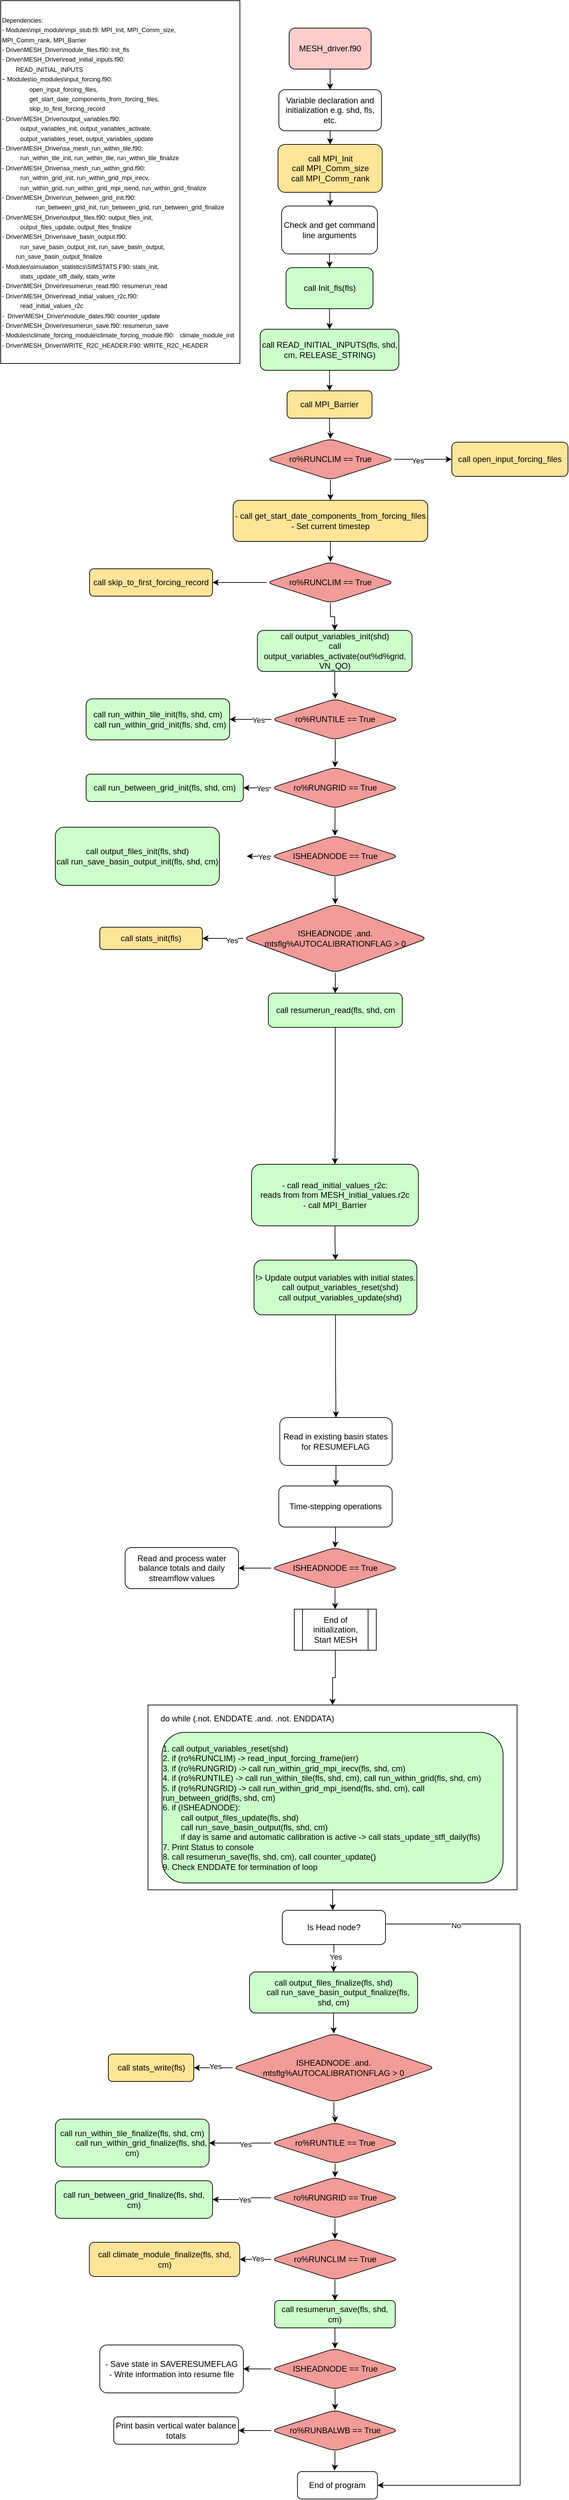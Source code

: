 <mxfile version="24.7.13">
  <diagram name="Page-1" id="9W-sOv-dYj6pa3i9w2rR">
    <mxGraphModel dx="1666" dy="749" grid="1" gridSize="10" guides="1" tooltips="1" connect="1" arrows="1" fold="1" page="1" pageScale="1" pageWidth="850" pageHeight="1100" math="0" shadow="0">
      <root>
        <mxCell id="0" />
        <mxCell id="1" parent="0" />
        <mxCell id="4iPWvm5oYyeoY1g7XsAB-6" value="&lt;div&gt;&lt;font style=&quot;font-size: 9px;&quot;&gt;Dependencies:&lt;/font&gt;&lt;/div&gt;&lt;div&gt;&lt;font style=&quot;font-size: 9px;&quot;&gt;- Modules\mpi_module\mpi_stub.f9: MPI_Init, MPI_Comm_size, MPI_Comm_rank,&amp;nbsp;MPI_Barrier&lt;/font&gt;&lt;/div&gt;&lt;div&gt;&lt;font style=&quot;font-size: 9px;&quot;&gt;-&amp;nbsp;Driver\MESH_Driver\module_files.f90:&amp;nbsp;Init_fls&lt;/font&gt;&lt;/div&gt;&lt;div&gt;&lt;font style=&quot;font-size: 9px;&quot;&gt;- Driver\MESH_Driver\read_initial_inputs.f90:&amp;nbsp;&lt;/font&gt;&lt;/div&gt;&lt;div&gt;&lt;font style=&quot;font-size: 9px;&quot;&gt;&lt;span style=&quot;white-space: pre;&quot;&gt;&#x9;&lt;/span&gt;READ_INITIAL_INPUTS&lt;/font&gt;&lt;/div&gt;&lt;div&gt;- &lt;font style=&quot;font-size: 9px;&quot;&gt;Modules\io_modules\input_forcing.f90:&amp;nbsp;&lt;/font&gt;&lt;/div&gt;&lt;blockquote style=&quot;margin: 0 0 0 40px; border: none; padding: 0px;&quot;&gt;&lt;div&gt;&lt;font style=&quot;font-size: 9px;&quot;&gt;&lt;span style=&quot;text-align: center; background-color: initial;&quot;&gt;open_input_forcing_files&lt;/span&gt;&lt;span style=&quot;background-color: initial;&quot;&gt;,&amp;nbsp;&lt;/span&gt;&lt;/font&gt;&lt;/div&gt;&lt;div&gt;&lt;span style=&quot;background-color: initial; text-align: center;&quot;&gt;&lt;font style=&quot;font-size: 9px;&quot;&gt;get_start_date_components_from_forcing_files,&lt;/font&gt;&lt;/span&gt;&lt;/div&gt;&lt;div&gt;&lt;span style=&quot;background-color: initial; text-align: center;&quot;&gt;&lt;font style=&quot;font-size: 9px;&quot;&gt;skip_to_first_forcing_record&lt;/font&gt;&lt;br&gt;&lt;/span&gt;&lt;/div&gt;&lt;/blockquote&gt;&lt;div&gt;&lt;font style=&quot;font-size: 9px;&quot;&gt;-&amp;nbsp;Driver\MESH_Driver\output_variables.f90:&lt;/font&gt;&amp;nbsp;&lt;/div&gt;&lt;div&gt;&lt;span style=&quot;white-space: pre;&quot;&gt;&#x9;&lt;/span&gt;&lt;font style=&quot;font-size: 9px;&quot;&gt;output_variables_init,&amp;nbsp;output_variables_activate,&amp;nbsp;&lt;/font&gt;&lt;/div&gt;&lt;div&gt;&lt;span style=&quot;white-space: pre;&quot;&gt;&#x9;&lt;/span&gt;&lt;font style=&quot;font-size: 9px;&quot;&gt;output_variables_reset,&amp;nbsp;output_variables_update&lt;/font&gt;&lt;/div&gt;&lt;div&gt;&lt;font style=&quot;font-size: 9px;&quot;&gt;-&amp;nbsp;Driver\MESH_Driver\sa_mesh_run_within_tile.f90:&amp;nbsp;&lt;/font&gt;&lt;/div&gt;&lt;div&gt;&lt;span style=&quot;white-space: pre;&quot;&gt;&#x9;&lt;/span&gt;&lt;font style=&quot;font-size: 9px;&quot;&gt;run_within_tile_init,&amp;nbsp;run_within_tile,&amp;nbsp;run_within_tile_finalize&lt;/font&gt;&lt;/div&gt;&lt;div&gt;&lt;font style=&quot;font-size: 9px;&quot;&gt;-&amp;nbsp;Driver\MESH_Driver\sa_mesh_run_within_grid.f90:&amp;nbsp;&lt;/font&gt;&amp;nbsp;&lt;/div&gt;&lt;div&gt;&lt;span style=&quot;white-space: pre;&quot;&gt;&#x9;&lt;/span&gt;&lt;font style=&quot;font-size: 9px;&quot;&gt;run_within_grid_init,&amp;nbsp;run_within_grid_mpi_irecv,&lt;/font&gt;&amp;nbsp;&lt;/div&gt;&lt;div&gt;&lt;span style=&quot;white-space: pre;&quot;&gt;&#x9;&lt;/span&gt;&lt;font style=&quot;font-size: 9px;&quot;&gt;run_within_grid,&amp;nbsp;run_within_grid_mpi_isend,&amp;nbsp;run_within_grid_finalize&lt;/font&gt;&lt;/div&gt;&lt;div&gt;&lt;div&gt;&lt;font style=&quot;font-size: 9px;&quot;&gt;-&amp;nbsp;Driver\MESH_Driver\&lt;span style=&quot;text-align: center;&quot;&gt;run_between_grid_init&lt;/span&gt;.f90:&amp;nbsp;&lt;/font&gt;&amp;nbsp;&lt;/div&gt;&lt;div style=&quot;text-align: center;&quot;&gt;&lt;span style=&quot;white-space: pre;&quot;&gt;&#x9;&lt;/span&gt;&lt;font style=&quot;font-size: 9px;&quot;&gt;&lt;span style=&quot;text-align: center; background-color: initial;&quot;&gt;run_between_grid_init,&amp;nbsp;&lt;/span&gt;&lt;span style=&quot;text-align: center; background-color: initial;&quot;&gt;run_between_grid,&amp;nbsp;&lt;/span&gt;&lt;/font&gt;&lt;span style=&quot;background-color: initial;&quot;&gt;&lt;font style=&quot;font-size: 9px;&quot;&gt;run_between_grid_finalize&lt;/font&gt;&lt;/span&gt;&lt;/div&gt;&lt;/div&gt;&lt;div style=&quot;text-align: left;&quot;&gt;&lt;font style=&quot;font-size: 9px;&quot;&gt;&lt;span style=&quot;text-align: center; background-color: initial;&quot;&gt;-&amp;nbsp;&lt;/span&gt;&lt;span style=&quot;background-color: initial;&quot;&gt;Driver\MESH_Driver\output_files.f90:&amp;nbsp;&lt;/span&gt;&lt;span style=&quot;background-color: initial;&quot;&gt;output_files_init,&amp;nbsp;&lt;/span&gt;&lt;/font&gt;&lt;/div&gt;&lt;div style=&quot;text-align: left;&quot;&gt;&lt;span style=&quot;background-color: initial;&quot;&gt;&lt;span style=&quot;white-space: pre;&quot;&gt;&#x9;&lt;/span&gt;&lt;font style=&quot;font-size: 9px;&quot;&gt;output_files_update,&amp;nbsp;&lt;/font&gt;&lt;/span&gt;&lt;span style=&quot;background-color: initial;&quot;&gt;&lt;font style=&quot;font-size: 9px;&quot;&gt;output_files_finalize&lt;/font&gt;&lt;/span&gt;&lt;/div&gt;&lt;div style=&quot;text-align: left;&quot;&gt;&lt;font style=&quot;font-size: 9px;&quot;&gt;&lt;span style=&quot;background-color: initial;&quot;&gt;-&amp;nbsp;&lt;/span&gt;&lt;span style=&quot;background-color: initial;&quot;&gt;Driver\MESH_Driver\save_basin_output.f90:&amp;nbsp;&lt;/span&gt;&lt;/font&gt;&lt;/div&gt;&lt;div style=&quot;text-align: left;&quot;&gt;&lt;span style=&quot;background-color: initial;&quot;&gt;&lt;span style=&quot;white-space: pre;&quot;&gt;&#x9;&lt;/span&gt;&lt;font style=&quot;font-size: 9px;&quot;&gt;run_save_basin_output_init,&amp;nbsp;&lt;/font&gt;&lt;/span&gt;&lt;span style=&quot;background-color: initial;&quot;&gt;&lt;font style=&quot;font-size: 9px;&quot;&gt;run_save_basin_output,&lt;/font&gt;&amp;nbsp;&lt;/span&gt;&lt;/div&gt;&lt;div style=&quot;text-align: left;&quot;&gt;&lt;span style=&quot;background-color: initial;&quot;&gt;&lt;font style=&quot;font-size: 9px;&quot;&gt;&lt;span style=&quot;white-space: pre;&quot;&gt;&#x9;&lt;/span&gt;run_save_basin_output_finalize&lt;/font&gt;&lt;/span&gt;&lt;/div&gt;&lt;div style=&quot;text-align: left;&quot;&gt;&lt;font style=&quot;font-size: 9px;&quot;&gt;&lt;span style=&quot;background-color: initial;&quot;&gt;-&amp;nbsp;&lt;/span&gt;&lt;span style=&quot;background-color: initial;&quot;&gt;Modules\simulation_statistics\SIMSTATS.F90:&amp;nbsp;&lt;/span&gt;&lt;span style=&quot;background-color: initial;&quot;&gt;stats_init,&amp;nbsp;&lt;/span&gt;&lt;/font&gt;&lt;/div&gt;&lt;div style=&quot;text-align: left;&quot;&gt;&lt;span style=&quot;background-color: initial;&quot;&gt;&lt;span style=&quot;white-space: pre;&quot;&gt;&#x9;&lt;/span&gt;&lt;font style=&quot;font-size: 9px;&quot;&gt;stats_update_stfl_daily,&amp;nbsp;&lt;/font&gt;&lt;/span&gt;&lt;span style=&quot;background-color: initial;&quot;&gt;&lt;font style=&quot;font-size: 9px;&quot;&gt;stats_write&lt;/font&gt;&lt;/span&gt;&lt;/div&gt;&lt;div style=&quot;text-align: left;&quot;&gt;&lt;font style=&quot;font-size: 9px;&quot;&gt;&lt;span style=&quot;background-color: initial;&quot;&gt;-&amp;nbsp;&lt;/span&gt;&lt;span style=&quot;background-color: initial;&quot;&gt;Driver\MESH_Driver\resumerun_read.f90: resumerun_read&lt;/span&gt;&lt;/font&gt;&lt;/div&gt;&lt;div style=&quot;text-align: left;&quot;&gt;&lt;span style=&quot;background-color: initial;&quot;&gt;&lt;font style=&quot;font-size: 9px;&quot;&gt;- Driver\MESH_Driver\read_initial_values_r2c.f90:&lt;/font&gt;&lt;/span&gt;&lt;/div&gt;&lt;div style=&quot;text-align: left;&quot;&gt;&lt;span style=&quot;background-color: initial;&quot;&gt;&lt;span style=&quot;white-space: pre;&quot;&gt;&#x9;&lt;/span&gt;&lt;font style=&quot;font-size: 9px;&quot;&gt;read_initial_values_r2c&lt;/font&gt;&lt;br&gt;&lt;/span&gt;&lt;/div&gt;&lt;div style=&quot;text-align: left;&quot;&gt;&lt;font style=&quot;font-size: 9px;&quot;&gt;&lt;span style=&quot;background-color: initial;&quot;&gt;&lt;font style=&quot;&quot;&gt;-&amp;nbsp;&amp;nbsp;&lt;/font&gt;&lt;/span&gt;&lt;span style=&quot;background-color: initial;&quot;&gt;Driver\MESH_Driver\module_dates.f90:&amp;nbsp;&lt;/span&gt;&lt;span style=&quot;background-color: initial;&quot;&gt;counter_update&lt;/span&gt;&lt;/font&gt;&lt;/div&gt;&lt;div style=&quot;text-align: left;&quot;&gt;&lt;font style=&quot;font-size: 9px;&quot;&gt;&lt;font style=&quot;&quot;&gt;&lt;span style=&quot;background-color: initial;&quot;&gt;-&amp;nbsp;&lt;/span&gt;&lt;/font&gt;&lt;span style=&quot;background-color: initial;&quot;&gt;Driver\MESH_Driver\resumerun_save.f90: resumerun_save&lt;/span&gt;&lt;/font&gt;&lt;/div&gt;&lt;div style=&quot;text-align: left;&quot;&gt;&lt;font style=&quot;&quot;&gt;&lt;span style=&quot;background-color: initial;&quot;&gt;&lt;font style=&quot;font-size: 9px;&quot;&gt;- Modules\climate_forcing_module\climate_forcing_module.f90: &lt;span style=&quot;white-space: pre;&quot;&gt;&#x9;&lt;/span&gt;climate_module_init&lt;/font&gt;&lt;br&gt;&lt;/span&gt;&lt;/font&gt;&lt;/div&gt;&lt;div style=&quot;text-align: left;&quot;&gt;&lt;font style=&quot;font-size: 9px;&quot;&gt;&lt;font style=&quot;&quot;&gt;&lt;span style=&quot;background-color: initial;&quot;&gt;&lt;font style=&quot;&quot;&gt;-&amp;nbsp;&lt;/font&gt;&lt;/span&gt;&lt;/font&gt;&lt;span style=&quot;background-color: initial;&quot;&gt;Driver\MESH_Driver\WRITE_R2C_HEADER.F90: WRITE_R2C_HEADER&lt;/span&gt;&lt;/font&gt;&lt;/div&gt;" style="rounded=0;whiteSpace=wrap;html=1;align=left;" parent="1" vertex="1">
          <mxGeometry width="350" height="530" as="geometry" />
        </mxCell>
        <mxCell id="3-_17xORnxv361ujbytA-109" value="" style="edgeStyle=orthogonalEdgeStyle;rounded=0;orthogonalLoop=1;jettySize=auto;html=1;" edge="1" parent="1" source="3-_17xORnxv361ujbytA-110" target="3-_17xORnxv361ujbytA-112">
          <mxGeometry relative="1" as="geometry" />
        </mxCell>
        <mxCell id="3-_17xORnxv361ujbytA-110" value="MESH_driver.f90" style="rounded=1;whiteSpace=wrap;html=1;fillColor=#FFCCCC;" vertex="1" parent="1">
          <mxGeometry x="422" y="40" width="120" height="60" as="geometry" />
        </mxCell>
        <mxCell id="3-_17xORnxv361ujbytA-111" value="" style="edgeStyle=orthogonalEdgeStyle;rounded=0;orthogonalLoop=1;jettySize=auto;html=1;" edge="1" parent="1" source="3-_17xORnxv361ujbytA-112" target="3-_17xORnxv361ujbytA-114">
          <mxGeometry relative="1" as="geometry" />
        </mxCell>
        <mxCell id="3-_17xORnxv361ujbytA-112" value="Variable declaration and initialization e.g. shd, fls, etc." style="whiteSpace=wrap;html=1;fillColor=#FFFFFF;rounded=1;" vertex="1" parent="1">
          <mxGeometry x="407" y="130" width="150" height="60" as="geometry" />
        </mxCell>
        <mxCell id="3-_17xORnxv361ujbytA-113" value="" style="edgeStyle=orthogonalEdgeStyle;rounded=0;orthogonalLoop=1;jettySize=auto;html=1;" edge="1" parent="1" source="3-_17xORnxv361ujbytA-114" target="3-_17xORnxv361ujbytA-116">
          <mxGeometry relative="1" as="geometry" />
        </mxCell>
        <mxCell id="3-_17xORnxv361ujbytA-114" value="call MPI_Init&lt;div&gt;call MPI_Comm_size&lt;br&gt;&lt;/div&gt;&lt;div&gt;call MPI_Comm_rank&lt;br&gt;&lt;/div&gt;" style="whiteSpace=wrap;html=1;fillColor=#FFE599;rounded=1;" vertex="1" parent="1">
          <mxGeometry x="405.75" y="210" width="152.5" height="70" as="geometry" />
        </mxCell>
        <mxCell id="3-_17xORnxv361ujbytA-115" value="" style="edgeStyle=orthogonalEdgeStyle;rounded=0;orthogonalLoop=1;jettySize=auto;html=1;" edge="1" parent="1" source="3-_17xORnxv361ujbytA-116" target="3-_17xORnxv361ujbytA-118">
          <mxGeometry relative="1" as="geometry" />
        </mxCell>
        <mxCell id="3-_17xORnxv361ujbytA-116" value="Check and get command line arguments" style="whiteSpace=wrap;html=1;fillColor=#FFFFFF;rounded=1;" vertex="1" parent="1">
          <mxGeometry x="411" y="300" width="140.25" height="70" as="geometry" />
        </mxCell>
        <mxCell id="3-_17xORnxv361ujbytA-117" value="" style="edgeStyle=orthogonalEdgeStyle;rounded=0;orthogonalLoop=1;jettySize=auto;html=1;" edge="1" parent="1" source="3-_17xORnxv361ujbytA-118" target="3-_17xORnxv361ujbytA-120">
          <mxGeometry relative="1" as="geometry" />
        </mxCell>
        <mxCell id="3-_17xORnxv361ujbytA-118" value="call Init_fls(fls)" style="whiteSpace=wrap;html=1;fillColor=#CCFFCC;rounded=1;" vertex="1" parent="1">
          <mxGeometry x="417.5" y="390" width="127.26" height="60" as="geometry" />
        </mxCell>
        <mxCell id="3-_17xORnxv361ujbytA-119" value="" style="edgeStyle=orthogonalEdgeStyle;rounded=0;orthogonalLoop=1;jettySize=auto;html=1;" edge="1" parent="1" source="3-_17xORnxv361ujbytA-120" target="3-_17xORnxv361ujbytA-122">
          <mxGeometry relative="1" as="geometry" />
        </mxCell>
        <mxCell id="3-_17xORnxv361ujbytA-120" value="call READ_INITIAL_INPUTS(fls, shd, cm, RELEASE_STRING)" style="whiteSpace=wrap;html=1;fillColor=#CCFFCC;rounded=1;" vertex="1" parent="1">
          <mxGeometry x="379.69" y="480" width="202.87" height="60" as="geometry" />
        </mxCell>
        <mxCell id="3-_17xORnxv361ujbytA-121" value="" style="edgeStyle=orthogonalEdgeStyle;rounded=0;orthogonalLoop=1;jettySize=auto;html=1;" edge="1" parent="1" source="3-_17xORnxv361ujbytA-122">
          <mxGeometry relative="1" as="geometry">
            <mxPoint x="482.176" y="640" as="targetPoint" />
          </mxGeometry>
        </mxCell>
        <mxCell id="3-_17xORnxv361ujbytA-122" value="call MPI_Barrier" style="whiteSpace=wrap;html=1;fillColor=#FFE599;rounded=1;" vertex="1" parent="1">
          <mxGeometry x="419.01" y="570" width="124.25" height="40" as="geometry" />
        </mxCell>
        <mxCell id="3-_17xORnxv361ujbytA-123" value="" style="edgeStyle=orthogonalEdgeStyle;rounded=0;orthogonalLoop=1;jettySize=auto;html=1;" edge="1" parent="1" source="3-_17xORnxv361ujbytA-126" target="3-_17xORnxv361ujbytA-127">
          <mxGeometry relative="1" as="geometry" />
        </mxCell>
        <mxCell id="3-_17xORnxv361ujbytA-124" value="Yes" style="edgeLabel;html=1;align=center;verticalAlign=middle;resizable=0;points=[];" vertex="1" connectable="0" parent="3-_17xORnxv361ujbytA-123">
          <mxGeometry x="-0.206" y="-2" relative="1" as="geometry">
            <mxPoint as="offset" />
          </mxGeometry>
        </mxCell>
        <mxCell id="3-_17xORnxv361ujbytA-125" style="edgeStyle=orthogonalEdgeStyle;rounded=0;orthogonalLoop=1;jettySize=auto;html=1;entryX=0.5;entryY=0;entryDx=0;entryDy=0;" edge="1" parent="1" source="3-_17xORnxv361ujbytA-126" target="3-_17xORnxv361ujbytA-199">
          <mxGeometry relative="1" as="geometry" />
        </mxCell>
        <mxCell id="3-_17xORnxv361ujbytA-126" value="&lt;div&gt;ro%RUNCLIM == True&lt;/div&gt;" style="rhombus;whiteSpace=wrap;html=1;rounded=1;fillColor=#F19C99;" vertex="1" parent="1">
          <mxGeometry x="389" y="640" width="186.89" height="60" as="geometry" />
        </mxCell>
        <mxCell id="3-_17xORnxv361ujbytA-127" value="call open_input_forcing_files" style="whiteSpace=wrap;html=1;fillColor=#FFE599;rounded=1;" vertex="1" parent="1">
          <mxGeometry x="660.01" y="645" width="169.99" height="50" as="geometry" />
        </mxCell>
        <mxCell id="3-_17xORnxv361ujbytA-128" style="edgeStyle=orthogonalEdgeStyle;rounded=0;orthogonalLoop=1;jettySize=auto;html=1;entryX=0.5;entryY=0;entryDx=0;entryDy=0;" edge="1" parent="1" source="3-_17xORnxv361ujbytA-129" target="3-_17xORnxv361ujbytA-133">
          <mxGeometry relative="1" as="geometry" />
        </mxCell>
        <mxCell id="3-_17xORnxv361ujbytA-129" value="call output_variables_init(shd)&lt;div&gt;call output_variables_activate(out%d%grid, VN_QO)&lt;br&gt;&lt;/div&gt;" style="whiteSpace=wrap;html=1;fillColor=#CCFFCC;rounded=1;" vertex="1" parent="1">
          <mxGeometry x="375.61" y="920" width="226.19" height="60" as="geometry" />
        </mxCell>
        <mxCell id="3-_17xORnxv361ujbytA-130" value="" style="edgeStyle=orthogonalEdgeStyle;rounded=0;orthogonalLoop=1;jettySize=auto;html=1;" edge="1" parent="1" source="3-_17xORnxv361ujbytA-133" target="3-_17xORnxv361ujbytA-134">
          <mxGeometry relative="1" as="geometry" />
        </mxCell>
        <mxCell id="3-_17xORnxv361ujbytA-131" value="Yes" style="edgeLabel;html=1;align=center;verticalAlign=middle;resizable=0;points=[];" vertex="1" connectable="0" parent="3-_17xORnxv361ujbytA-130">
          <mxGeometry x="-0.382" y="1" relative="1" as="geometry">
            <mxPoint as="offset" />
          </mxGeometry>
        </mxCell>
        <mxCell id="3-_17xORnxv361ujbytA-132" style="edgeStyle=orthogonalEdgeStyle;rounded=0;orthogonalLoop=1;jettySize=auto;html=1;entryX=0.5;entryY=0;entryDx=0;entryDy=0;" edge="1" parent="1" source="3-_17xORnxv361ujbytA-133" target="3-_17xORnxv361ujbytA-136">
          <mxGeometry relative="1" as="geometry" />
        </mxCell>
        <mxCell id="3-_17xORnxv361ujbytA-133" value="&lt;div&gt;ro%RUNTILE == True&lt;/div&gt;" style="rhombus;whiteSpace=wrap;html=1;rounded=1;fillColor=#F19C99;" vertex="1" parent="1">
          <mxGeometry x="396.11" y="1020" width="186.89" height="60" as="geometry" />
        </mxCell>
        <mxCell id="3-_17xORnxv361ujbytA-134" value="&lt;div&gt;call run_within_tile_init(fls, shd, cm)&lt;/div&gt;&lt;div&gt;&amp;nbsp; call run_within_grid_init(fls, shd, cm)&lt;/div&gt;" style="whiteSpace=wrap;html=1;fillColor=#CCFFCC;rounded=1;" vertex="1" parent="1">
          <mxGeometry x="125" y="1020" width="210" height="60" as="geometry" />
        </mxCell>
        <mxCell id="3-_17xORnxv361ujbytA-135" style="edgeStyle=orthogonalEdgeStyle;rounded=0;orthogonalLoop=1;jettySize=auto;html=1;entryX=0.5;entryY=0;entryDx=0;entryDy=0;" edge="1" parent="1" source="3-_17xORnxv361ujbytA-136" target="3-_17xORnxv361ujbytA-141">
          <mxGeometry relative="1" as="geometry" />
        </mxCell>
        <mxCell id="3-_17xORnxv361ujbytA-136" value="&lt;div&gt;ro%RUNGRID == True&lt;/div&gt;" style="rhombus;whiteSpace=wrap;html=1;rounded=1;fillColor=#F19C99;" vertex="1" parent="1">
          <mxGeometry x="395.65" y="1120" width="186.89" height="60" as="geometry" />
        </mxCell>
        <mxCell id="3-_17xORnxv361ujbytA-137" value="" style="edgeStyle=orthogonalEdgeStyle;rounded=0;orthogonalLoop=1;jettySize=auto;html=1;exitX=0;exitY=0.5;exitDx=0;exitDy=0;" edge="1" parent="1" source="3-_17xORnxv361ujbytA-136" target="3-_17xORnxv361ujbytA-139">
          <mxGeometry relative="1" as="geometry">
            <mxPoint x="406" y="1060" as="sourcePoint" />
            <mxPoint x="325" y="1150" as="targetPoint" />
          </mxGeometry>
        </mxCell>
        <mxCell id="3-_17xORnxv361ujbytA-138" value="Yes" style="edgeLabel;html=1;align=center;verticalAlign=middle;resizable=0;points=[];" vertex="1" connectable="0" parent="3-_17xORnxv361ujbytA-137">
          <mxGeometry x="-0.382" y="1" relative="1" as="geometry">
            <mxPoint as="offset" />
          </mxGeometry>
        </mxCell>
        <mxCell id="3-_17xORnxv361ujbytA-139" value="call run_between_grid_init(fls, shd, cm)" style="whiteSpace=wrap;html=1;fillColor=#CCFFCC;rounded=1;" vertex="1" parent="1">
          <mxGeometry x="125" y="1130" width="230" height="40" as="geometry" />
        </mxCell>
        <mxCell id="3-_17xORnxv361ujbytA-140" style="edgeStyle=orthogonalEdgeStyle;rounded=0;orthogonalLoop=1;jettySize=auto;html=1;entryX=0.5;entryY=0;entryDx=0;entryDy=0;" edge="1" parent="1" source="3-_17xORnxv361ujbytA-141" target="3-_17xORnxv361ujbytA-148">
          <mxGeometry relative="1" as="geometry" />
        </mxCell>
        <mxCell id="3-_17xORnxv361ujbytA-141" value="&lt;div&gt;ISHEADNODE == True&lt;/div&gt;" style="rhombus;whiteSpace=wrap;html=1;rounded=1;fillColor=#F19C99;" vertex="1" parent="1">
          <mxGeometry x="395.65" y="1220" width="186.89" height="60" as="geometry" />
        </mxCell>
        <mxCell id="3-_17xORnxv361ujbytA-142" value="&lt;div&gt;&lt;span style=&quot;background-color: initial;&quot;&gt;call output_files_init(fls, shd)&lt;/span&gt;&lt;br&gt;&lt;/div&gt;&lt;div&gt;&lt;div&gt;&lt;span style=&quot;background-color: initial;&quot;&gt;call run_save_basin_output_init(fls, shd, cm)&lt;/span&gt;&lt;/div&gt;&lt;/div&gt;" style="whiteSpace=wrap;html=1;fillColor=#CCFFCC;rounded=1;" vertex="1" parent="1">
          <mxGeometry x="80" y="1207.5" width="240" height="85" as="geometry" />
        </mxCell>
        <mxCell id="3-_17xORnxv361ujbytA-143" value="" style="edgeStyle=orthogonalEdgeStyle;rounded=0;orthogonalLoop=1;jettySize=auto;html=1;exitX=0;exitY=0.5;exitDx=0;exitDy=0;entryX=1;entryY=0.5;entryDx=0;entryDy=0;" edge="1" parent="1" source="3-_17xORnxv361ujbytA-141">
          <mxGeometry relative="1" as="geometry">
            <mxPoint x="406" y="1160" as="sourcePoint" />
            <mxPoint x="360" y="1250" as="targetPoint" />
          </mxGeometry>
        </mxCell>
        <mxCell id="3-_17xORnxv361ujbytA-144" value="Yes" style="edgeLabel;html=1;align=center;verticalAlign=middle;resizable=0;points=[];" vertex="1" connectable="0" parent="3-_17xORnxv361ujbytA-143">
          <mxGeometry x="-0.382" y="1" relative="1" as="geometry">
            <mxPoint as="offset" />
          </mxGeometry>
        </mxCell>
        <mxCell id="3-_17xORnxv361ujbytA-145" style="edgeStyle=orthogonalEdgeStyle;rounded=0;orthogonalLoop=1;jettySize=auto;html=1;entryX=1;entryY=0.5;entryDx=0;entryDy=0;" edge="1" parent="1" source="3-_17xORnxv361ujbytA-148" target="3-_17xORnxv361ujbytA-149">
          <mxGeometry relative="1" as="geometry" />
        </mxCell>
        <mxCell id="3-_17xORnxv361ujbytA-146" value="Yes" style="edgeLabel;html=1;align=center;verticalAlign=middle;resizable=0;points=[];" vertex="1" connectable="0" parent="3-_17xORnxv361ujbytA-145">
          <mxGeometry x="-0.436" y="3" relative="1" as="geometry">
            <mxPoint as="offset" />
          </mxGeometry>
        </mxCell>
        <mxCell id="3-_17xORnxv361ujbytA-147" value="" style="edgeStyle=orthogonalEdgeStyle;rounded=0;orthogonalLoop=1;jettySize=auto;html=1;" edge="1" parent="1" source="3-_17xORnxv361ujbytA-148" target="3-_17xORnxv361ujbytA-151">
          <mxGeometry relative="1" as="geometry">
            <mxPoint x="501.837" y="1449.996" as="sourcePoint" />
          </mxGeometry>
        </mxCell>
        <mxCell id="3-_17xORnxv361ujbytA-148" value="&lt;div&gt;ISHEADNODE .and. mtsflg%AUTOCALIBRATIONFLAG &amp;gt; 0&lt;/div&gt;" style="rhombus;whiteSpace=wrap;html=1;rounded=1;fillColor=#F19C99;" vertex="1" parent="1">
          <mxGeometry x="354.88" y="1320" width="269.35" height="100" as="geometry" />
        </mxCell>
        <mxCell id="3-_17xORnxv361ujbytA-149" value="call stats_init(fls)" style="whiteSpace=wrap;html=1;fillColor=#FFE599;rounded=1;" vertex="1" parent="1">
          <mxGeometry x="145" y="1353.75" width="150" height="32.5" as="geometry" />
        </mxCell>
        <mxCell id="3-_17xORnxv361ujbytA-150" style="edgeStyle=orthogonalEdgeStyle;rounded=0;orthogonalLoop=1;jettySize=auto;html=1;entryX=0.5;entryY=0;entryDx=0;entryDy=0;" edge="1" parent="1" source="3-_17xORnxv361ujbytA-151" target="3-_17xORnxv361ujbytA-210">
          <mxGeometry relative="1" as="geometry">
            <mxPoint x="488.705" y="1730" as="targetPoint" />
          </mxGeometry>
        </mxCell>
        <mxCell id="3-_17xORnxv361ujbytA-151" value="call resumerun_read(fls, shd, cm" style="whiteSpace=wrap;html=1;fillColor=#CCFFCC;rounded=1;" vertex="1" parent="1">
          <mxGeometry x="391.6" y="1450" width="195.91" height="50" as="geometry" />
        </mxCell>
        <mxCell id="3-_17xORnxv361ujbytA-152" value="" style="edgeStyle=orthogonalEdgeStyle;rounded=0;orthogonalLoop=1;jettySize=auto;html=1;exitX=0.5;exitY=1;exitDx=0;exitDy=0;" edge="1" parent="1" source="3-_17xORnxv361ujbytA-210" target="3-_17xORnxv361ujbytA-155">
          <mxGeometry relative="1" as="geometry">
            <mxPoint x="488.8" y="1810" as="sourcePoint" />
          </mxGeometry>
        </mxCell>
        <mxCell id="3-_17xORnxv361ujbytA-154" style="edgeStyle=orthogonalEdgeStyle;rounded=0;orthogonalLoop=1;jettySize=auto;html=1;entryX=0.5;entryY=0;entryDx=0;entryDy=0;" edge="1" parent="1" source="3-_17xORnxv361ujbytA-155" target="3-_17xORnxv361ujbytA-157">
          <mxGeometry relative="1" as="geometry">
            <mxPoint x="490.555" y="1950" as="targetPoint" />
          </mxGeometry>
        </mxCell>
        <mxCell id="3-_17xORnxv361ujbytA-155" value="&lt;div&gt;!&amp;gt; Update output variables with initial states.&lt;/div&gt;&lt;div&gt;&amp;nbsp; &amp;nbsp; call output_variables_reset(shd)&lt;/div&gt;&lt;div&gt;&amp;nbsp; &amp;nbsp; call output_variables_update(shd)&lt;/div&gt;" style="whiteSpace=wrap;html=1;fillColor=#CCFFCC;rounded=1;" vertex="1" parent="1">
          <mxGeometry x="370.67" y="1840" width="238.3" height="80" as="geometry" />
        </mxCell>
        <mxCell id="3-_17xORnxv361ujbytA-156" value="" style="edgeStyle=orthogonalEdgeStyle;rounded=0;orthogonalLoop=1;jettySize=auto;html=1;" edge="1" parent="1" source="3-_17xORnxv361ujbytA-157" target="3-_17xORnxv361ujbytA-159">
          <mxGeometry relative="1" as="geometry" />
        </mxCell>
        <mxCell id="3-_17xORnxv361ujbytA-157" value="Read in existing basin states for RESUMEFLAG" style="whiteSpace=wrap;html=1;fillColor=#FFFFFF;rounded=1;" vertex="1" parent="1">
          <mxGeometry x="408.33" y="2070" width="164.45" height="70" as="geometry" />
        </mxCell>
        <mxCell id="3-_17xORnxv361ujbytA-158" style="edgeStyle=orthogonalEdgeStyle;rounded=0;orthogonalLoop=1;jettySize=auto;html=1;" edge="1" parent="1" source="3-_17xORnxv361ujbytA-159" target="3-_17xORnxv361ujbytA-207">
          <mxGeometry relative="1" as="geometry" />
        </mxCell>
        <mxCell id="3-_17xORnxv361ujbytA-159" value="Time-stepping operations" style="rounded=1;whiteSpace=wrap;html=1;fillColor=#FFFFFF;" vertex="1" parent="1">
          <mxGeometry x="406.87" y="2170" width="165.91" height="60" as="geometry" />
        </mxCell>
        <mxCell id="3-_17xORnxv361ujbytA-160" style="edgeStyle=orthogonalEdgeStyle;rounded=0;orthogonalLoop=1;jettySize=auto;html=1;entryX=0.5;entryY=0;entryDx=0;entryDy=0;" edge="1" parent="1" source="3-_17xORnxv361ujbytA-161" target="3-_17xORnxv361ujbytA-163">
          <mxGeometry relative="1" as="geometry" />
        </mxCell>
        <mxCell id="3-_17xORnxv361ujbytA-161" value="End of initialization,&lt;div&gt;Start MESH&lt;/div&gt;" style="shape=process;whiteSpace=wrap;html=1;backgroundOutline=1;" vertex="1" parent="1">
          <mxGeometry x="429.56" y="2350" width="120" height="60" as="geometry" />
        </mxCell>
        <mxCell id="3-_17xORnxv361ujbytA-162" value="" style="group" vertex="1" connectable="0" parent="1">
          <mxGeometry x="215.56" y="2490" width="540" height="270" as="geometry" />
        </mxCell>
        <mxCell id="3-_17xORnxv361ujbytA-163" value="" style="rounded=0;whiteSpace=wrap;html=1;align=left;" vertex="1" parent="3-_17xORnxv361ujbytA-162">
          <mxGeometry width="540" height="270" as="geometry" />
        </mxCell>
        <mxCell id="3-_17xORnxv361ujbytA-164" value="do while (.not. ENDDATE .and. .not. ENDDATA)" style="text;html=1;align=center;verticalAlign=middle;whiteSpace=wrap;rounded=0;" vertex="1" parent="3-_17xORnxv361ujbytA-162">
          <mxGeometry y="10" width="290" height="20" as="geometry" />
        </mxCell>
        <mxCell id="3-_17xORnxv361ujbytA-165" value="&lt;div style=&quot;text-align: left;&quot;&gt;&lt;span style=&quot;background-color: initial;&quot;&gt;1.&amp;nbsp;call output_variables_reset(shd)&lt;/span&gt;&lt;/div&gt;&lt;div style=&quot;text-align: left;&quot;&gt;2.&amp;nbsp;if (ro%RUNCLIM) -&amp;gt; read_input_forcing_frame(ierr)&lt;/div&gt;&lt;div style=&quot;text-align: left;&quot;&gt;3.&amp;nbsp;if (ro%RUNGRID) -&amp;gt; call run_within_grid_mpi_irecv(fls, shd, cm)&lt;/div&gt;&lt;div style=&quot;text-align: left;&quot;&gt;4.&amp;nbsp;if (ro%RUNTILE) -&amp;gt;&amp;nbsp;&lt;span style=&quot;background-color: initial;&quot;&gt;call run_within_tile(fls, shd, cm),&lt;/span&gt;&lt;span style=&quot;background-color: initial;&quot;&gt;&amp;nbsp;call run_within_grid(fls, shd, cm)&lt;/span&gt;&lt;/div&gt;&lt;div style=&quot;text-align: left;&quot;&gt;&lt;span style=&quot;background-color: initial;&quot;&gt;5.&amp;nbsp;&lt;/span&gt;&lt;span style=&quot;background-color: initial;&quot;&gt;if (ro%RUNGRID) -&amp;gt;&amp;nbsp;&lt;/span&gt;&lt;span style=&quot;background-color: initial;&quot;&gt;call run_within_grid_mpi_isend(fls, shd, cm),&amp;nbsp;&lt;/span&gt;&lt;span style=&quot;background-color: initial;&quot;&gt;call run_between_grid(fls, shd, cm)&lt;/span&gt;&lt;/div&gt;&lt;div style=&quot;text-align: left;&quot;&gt;&lt;span style=&quot;background-color: initial;&quot;&gt;6.&amp;nbsp;&lt;/span&gt;&lt;span style=&quot;background-color: initial;&quot;&gt;if (ISHEADNODE):&lt;/span&gt;&lt;/div&gt;&lt;div style=&quot;text-align: left;&quot;&gt;&lt;span style=&quot;background-color: initial;&quot;&gt;&lt;div&gt;&lt;span style=&quot;white-space: pre;&quot;&gt;&#x9;&lt;/span&gt;call output_files_update(fls, shd)&lt;/div&gt;&lt;div&gt;&amp;nbsp;&lt;span style=&quot;white-space: pre;&quot;&gt;&#x9;&lt;/span&gt;call run_save_basin_output(fls, shd, cm)&lt;/div&gt;&lt;div&gt;&lt;span style=&quot;white-space: pre;&quot;&gt;&#x9;&lt;/span&gt;if day is same and&amp;nbsp;automatic calibration is active -&amp;gt; call stats_update_stfl_daily(fls)&lt;br&gt;&lt;/div&gt;&lt;div&gt;7. Print Status to console&lt;/div&gt;&lt;div&gt;8.&amp;nbsp;call resumerun_save(fls, shd, cm),&amp;nbsp;&lt;span style=&quot;background-color: initial;&quot;&gt;call counter_update()&lt;/span&gt;&lt;/div&gt;&lt;div&gt;&lt;span style=&quot;background-color: initial;&quot;&gt;9. Check&amp;nbsp;&lt;/span&gt;&lt;span style=&quot;background-color: initial;&quot;&gt;ENDDATE for termination of loop&lt;/span&gt;&lt;/div&gt;&lt;/span&gt;&lt;/div&gt;" style="rounded=1;whiteSpace=wrap;html=1;fillColor=#CCFFCC;" vertex="1" parent="3-_17xORnxv361ujbytA-162">
          <mxGeometry x="20.5" y="40" width="498.99" height="220" as="geometry" />
        </mxCell>
        <mxCell id="3-_17xORnxv361ujbytA-166" value="" style="edgeStyle=orthogonalEdgeStyle;rounded=0;orthogonalLoop=1;jettySize=auto;html=1;" edge="1" parent="1" source="3-_17xORnxv361ujbytA-163">
          <mxGeometry relative="1" as="geometry">
            <mxPoint x="486" y="2790" as="targetPoint" />
          </mxGeometry>
        </mxCell>
        <mxCell id="3-_17xORnxv361ujbytA-167" value="" style="edgeStyle=orthogonalEdgeStyle;rounded=0;orthogonalLoop=1;jettySize=auto;html=1;" edge="1" parent="1" source="3-_17xORnxv361ujbytA-171" target="3-_17xORnxv361ujbytA-172">
          <mxGeometry relative="1" as="geometry" />
        </mxCell>
        <mxCell id="3-_17xORnxv361ujbytA-168" value="Yes" style="edgeLabel;html=1;align=center;verticalAlign=middle;resizable=0;points=[];" vertex="1" connectable="0" parent="3-_17xORnxv361ujbytA-167">
          <mxGeometry x="-0.099" y="2" relative="1" as="geometry">
            <mxPoint as="offset" />
          </mxGeometry>
        </mxCell>
        <mxCell id="3-_17xORnxv361ujbytA-169" style="edgeStyle=orthogonalEdgeStyle;rounded=0;orthogonalLoop=1;jettySize=auto;html=1;entryX=1;entryY=0.5;entryDx=0;entryDy=0;" edge="1" parent="1" source="3-_17xORnxv361ujbytA-171" target="3-_17xORnxv361ujbytA-197">
          <mxGeometry relative="1" as="geometry">
            <Array as="points">
              <mxPoint x="760" y="2810" />
              <mxPoint x="760" y="3630" />
            </Array>
          </mxGeometry>
        </mxCell>
        <mxCell id="3-_17xORnxv361ujbytA-170" value="No" style="edgeLabel;html=1;align=center;verticalAlign=middle;resizable=0;points=[];" vertex="1" connectable="0" parent="3-_17xORnxv361ujbytA-169">
          <mxGeometry x="-0.833" y="-2" relative="1" as="geometry">
            <mxPoint as="offset" />
          </mxGeometry>
        </mxCell>
        <mxCell id="3-_17xORnxv361ujbytA-171" value="Is Head node?" style="whiteSpace=wrap;html=1;fillColor=#FFFFFF;rounded=1;" vertex="1" parent="1">
          <mxGeometry x="412" y="2790" width="151" height="50" as="geometry" />
        </mxCell>
        <mxCell id="3-_17xORnxv361ujbytA-172" value="&lt;div&gt;call output_files_finalize(fls, shd)&lt;/div&gt;&lt;div&gt;&amp;nbsp; &amp;nbsp; call run_save_basin_output_finalize(fls, shd, cm)&lt;/div&gt;" style="whiteSpace=wrap;html=1;fillColor=#CCFFCC;rounded=1;" vertex="1" parent="1">
          <mxGeometry x="364" y="2880" width="246" height="60" as="geometry" />
        </mxCell>
        <mxCell id="3-_17xORnxv361ujbytA-173" value="" style="edgeStyle=orthogonalEdgeStyle;rounded=0;orthogonalLoop=1;jettySize=auto;html=1;" edge="1" parent="1" source="3-_17xORnxv361ujbytA-176" target="3-_17xORnxv361ujbytA-178">
          <mxGeometry relative="1" as="geometry" />
        </mxCell>
        <mxCell id="3-_17xORnxv361ujbytA-174" value="Yes" style="edgeLabel;html=1;align=center;verticalAlign=middle;resizable=0;points=[];" vertex="1" connectable="0" parent="3-_17xORnxv361ujbytA-173">
          <mxGeometry x="-0.096" y="-2" relative="1" as="geometry">
            <mxPoint as="offset" />
          </mxGeometry>
        </mxCell>
        <mxCell id="3-_17xORnxv361ujbytA-175" style="edgeStyle=orthogonalEdgeStyle;rounded=0;orthogonalLoop=1;jettySize=auto;html=1;entryX=0.5;entryY=0;entryDx=0;entryDy=0;" edge="1" parent="1" source="3-_17xORnxv361ujbytA-176" target="3-_17xORnxv361ujbytA-182">
          <mxGeometry relative="1" as="geometry" />
        </mxCell>
        <mxCell id="3-_17xORnxv361ujbytA-176" value="&lt;div&gt;ISHEADNODE .and. mtsflg%AUTOCALIBRATIONFLAG &amp;gt; 0&lt;/div&gt;" style="rhombus;whiteSpace=wrap;html=1;rounded=1;fillColor=#F19C99;" vertex="1" parent="1">
          <mxGeometry x="339.39" y="2970" width="296.23" height="100" as="geometry" />
        </mxCell>
        <mxCell id="3-_17xORnxv361ujbytA-177" style="edgeStyle=orthogonalEdgeStyle;rounded=0;orthogonalLoop=1;jettySize=auto;html=1;entryX=0.5;entryY=0;entryDx=0;entryDy=0;" edge="1" parent="1" source="3-_17xORnxv361ujbytA-172" target="3-_17xORnxv361ujbytA-176">
          <mxGeometry relative="1" as="geometry" />
        </mxCell>
        <mxCell id="3-_17xORnxv361ujbytA-178" value="call stats_write(fls)" style="whiteSpace=wrap;html=1;fillColor=#FFE599;rounded=1;" vertex="1" parent="1">
          <mxGeometry x="157.5" y="3000" width="125" height="40" as="geometry" />
        </mxCell>
        <mxCell id="3-_17xORnxv361ujbytA-179" style="edgeStyle=orthogonalEdgeStyle;rounded=0;orthogonalLoop=1;jettySize=auto;html=1;entryX=1;entryY=0.5;entryDx=0;entryDy=0;" edge="1" parent="1" source="3-_17xORnxv361ujbytA-182" target="3-_17xORnxv361ujbytA-183">
          <mxGeometry relative="1" as="geometry">
            <mxPoint x="345" y="3130" as="targetPoint" />
          </mxGeometry>
        </mxCell>
        <mxCell id="3-_17xORnxv361ujbytA-180" value="Yes" style="edgeLabel;html=1;align=center;verticalAlign=middle;resizable=0;points=[];" vertex="1" connectable="0" parent="3-_17xORnxv361ujbytA-179">
          <mxGeometry x="-0.166" y="2" relative="1" as="geometry">
            <mxPoint as="offset" />
          </mxGeometry>
        </mxCell>
        <mxCell id="3-_17xORnxv361ujbytA-181" style="edgeStyle=orthogonalEdgeStyle;rounded=0;orthogonalLoop=1;jettySize=auto;html=1;entryX=0.5;entryY=0;entryDx=0;entryDy=0;" edge="1" parent="1" source="3-_17xORnxv361ujbytA-182" target="3-_17xORnxv361ujbytA-187">
          <mxGeometry relative="1" as="geometry" />
        </mxCell>
        <mxCell id="3-_17xORnxv361ujbytA-182" value="&lt;div&gt;ro%RUNTILE == True&lt;/div&gt;" style="rhombus;whiteSpace=wrap;html=1;rounded=1;fillColor=#F19C99;" vertex="1" parent="1">
          <mxGeometry x="395.75" y="3100" width="186.89" height="60" as="geometry" />
        </mxCell>
        <mxCell id="3-_17xORnxv361ujbytA-183" value="&lt;div&gt;call run_within_tile_finalize(fls, shd, cm)&lt;/div&gt;&lt;div&gt;&amp;nbsp; &amp;nbsp; &amp;nbsp; &amp;nbsp; call run_within_grid_finalize(fls, shd, cm)&lt;/div&gt;" style="whiteSpace=wrap;html=1;fillColor=#CCFFCC;rounded=1;" vertex="1" parent="1">
          <mxGeometry x="80" y="3095" width="225" height="70" as="geometry" />
        </mxCell>
        <mxCell id="3-_17xORnxv361ujbytA-184" style="edgeStyle=orthogonalEdgeStyle;rounded=0;orthogonalLoop=1;jettySize=auto;html=1;entryX=1;entryY=0.5;entryDx=0;entryDy=0;" edge="1" parent="1" source="3-_17xORnxv361ujbytA-187" target="3-_17xORnxv361ujbytA-188">
          <mxGeometry relative="1" as="geometry">
            <mxPoint x="350" y="3212.5" as="targetPoint" />
          </mxGeometry>
        </mxCell>
        <mxCell id="3-_17xORnxv361ujbytA-185" value="Yes" style="edgeLabel;html=1;align=center;verticalAlign=middle;resizable=0;points=[];" vertex="1" connectable="0" parent="3-_17xORnxv361ujbytA-184">
          <mxGeometry x="-0.117" y="3" relative="1" as="geometry">
            <mxPoint as="offset" />
          </mxGeometry>
        </mxCell>
        <mxCell id="3-_17xORnxv361ujbytA-186" style="edgeStyle=orthogonalEdgeStyle;rounded=0;orthogonalLoop=1;jettySize=auto;html=1;entryX=0.5;entryY=0;entryDx=0;entryDy=0;" edge="1" parent="1" source="3-_17xORnxv361ujbytA-187" target="3-_17xORnxv361ujbytA-215">
          <mxGeometry relative="1" as="geometry">
            <mxPoint x="489.195" y="3270" as="targetPoint" />
          </mxGeometry>
        </mxCell>
        <mxCell id="3-_17xORnxv361ujbytA-187" value="&lt;div&gt;ro%RUNGRID == True&lt;/div&gt;" style="rhombus;whiteSpace=wrap;html=1;rounded=1;fillColor=#F19C99;" vertex="1" parent="1">
          <mxGeometry x="395.62" y="3180" width="186.89" height="60" as="geometry" />
        </mxCell>
        <mxCell id="3-_17xORnxv361ujbytA-188" value="call run_between_grid_finalize(fls, shd, cm)" style="whiteSpace=wrap;html=1;fillColor=#CCFFCC;rounded=1;" vertex="1" parent="1">
          <mxGeometry x="80" y="3185" width="230" height="55" as="geometry" />
        </mxCell>
        <mxCell id="3-_17xORnxv361ujbytA-189" style="edgeStyle=orthogonalEdgeStyle;rounded=0;orthogonalLoop=1;jettySize=auto;html=1;" edge="1" parent="1" source="3-_17xORnxv361ujbytA-190" target="3-_17xORnxv361ujbytA-193">
          <mxGeometry relative="1" as="geometry" />
        </mxCell>
        <mxCell id="3-_17xORnxv361ujbytA-190" value="call resumerun_save(fls, shd, cm)" style="whiteSpace=wrap;html=1;fillColor=#CCFFCC;rounded=1;" vertex="1" parent="1">
          <mxGeometry x="400.89" y="3360" width="176.34" height="40" as="geometry" />
        </mxCell>
        <mxCell id="3-_17xORnxv361ujbytA-191" style="edgeStyle=orthogonalEdgeStyle;rounded=0;orthogonalLoop=1;jettySize=auto;html=1;entryX=1;entryY=0.5;entryDx=0;entryDy=0;" edge="1" parent="1" source="3-_17xORnxv361ujbytA-193" target="3-_17xORnxv361ujbytA-194">
          <mxGeometry relative="1" as="geometry">
            <mxPoint x="350" y="3460" as="targetPoint" />
          </mxGeometry>
        </mxCell>
        <mxCell id="3-_17xORnxv361ujbytA-192" style="edgeStyle=orthogonalEdgeStyle;rounded=0;orthogonalLoop=1;jettySize=auto;html=1;entryX=0.5;entryY=0;entryDx=0;entryDy=0;" edge="1" parent="1" source="3-_17xORnxv361ujbytA-193" target="3-_17xORnxv361ujbytA-208">
          <mxGeometry relative="1" as="geometry" />
        </mxCell>
        <mxCell id="3-_17xORnxv361ujbytA-193" value="&lt;div&gt;ISHEADNODE == True&lt;/div&gt;" style="rhombus;whiteSpace=wrap;html=1;rounded=1;fillColor=#F19C99;" vertex="1" parent="1">
          <mxGeometry x="395.75" y="3430" width="186.89" height="60" as="geometry" />
        </mxCell>
        <mxCell id="3-_17xORnxv361ujbytA-194" value="&lt;div&gt;- Save state in&amp;nbsp;SAVERESUMEFLAG&lt;/div&gt;&lt;div&gt;- Write information into resume file&lt;/div&gt;" style="whiteSpace=wrap;html=1;fillColor=#FFFFFF;rounded=1;" vertex="1" parent="1">
          <mxGeometry x="145" y="3425" width="210" height="70" as="geometry" />
        </mxCell>
        <mxCell id="3-_17xORnxv361ujbytA-195" value="" style="edgeStyle=orthogonalEdgeStyle;rounded=0;orthogonalLoop=1;jettySize=auto;html=1;exitX=0;exitY=0.5;exitDx=0;exitDy=0;" edge="1" parent="1" source="3-_17xORnxv361ujbytA-208" target="3-_17xORnxv361ujbytA-196">
          <mxGeometry relative="1" as="geometry" />
        </mxCell>
        <mxCell id="3-_17xORnxv361ujbytA-196" value="Print basin vertical water balance totals" style="whiteSpace=wrap;html=1;fillColor=#FFFFFF;rounded=1;" vertex="1" parent="1">
          <mxGeometry x="165.46" y="3530" width="182.5" height="40" as="geometry" />
        </mxCell>
        <mxCell id="3-_17xORnxv361ujbytA-197" value="End of program" style="whiteSpace=wrap;html=1;fillColor=#FFFFFF;rounded=1;" vertex="1" parent="1">
          <mxGeometry x="434.25" y="3610" width="117" height="40" as="geometry" />
        </mxCell>
        <mxCell id="3-_17xORnxv361ujbytA-198" style="edgeStyle=orthogonalEdgeStyle;rounded=0;orthogonalLoop=1;jettySize=auto;html=1;" edge="1" parent="1" source="3-_17xORnxv361ujbytA-199" target="3-_17xORnxv361ujbytA-202">
          <mxGeometry relative="1" as="geometry" />
        </mxCell>
        <mxCell id="3-_17xORnxv361ujbytA-199" value="- call get_start_date_components_from_forcing_files&lt;div&gt;- Set current timestep&lt;/div&gt;" style="whiteSpace=wrap;html=1;fillColor=#FFE599;rounded=1;" vertex="1" parent="1">
          <mxGeometry x="340.09" y="730" width="284.71" height="60" as="geometry" />
        </mxCell>
        <mxCell id="3-_17xORnxv361ujbytA-200" value="" style="edgeStyle=orthogonalEdgeStyle;rounded=0;orthogonalLoop=1;jettySize=auto;html=1;" edge="1" parent="1" source="3-_17xORnxv361ujbytA-202" target="3-_17xORnxv361ujbytA-203">
          <mxGeometry relative="1" as="geometry" />
        </mxCell>
        <mxCell id="3-_17xORnxv361ujbytA-201" style="edgeStyle=orthogonalEdgeStyle;rounded=0;orthogonalLoop=1;jettySize=auto;html=1;entryX=0.5;entryY=0;entryDx=0;entryDy=0;" edge="1" parent="1" source="3-_17xORnxv361ujbytA-202" target="3-_17xORnxv361ujbytA-129">
          <mxGeometry relative="1" as="geometry" />
        </mxCell>
        <mxCell id="3-_17xORnxv361ujbytA-202" value="&lt;div&gt;ro%RUNCLIM == True&lt;/div&gt;" style="rhombus;whiteSpace=wrap;html=1;rounded=1;fillColor=#F19C99;" vertex="1" parent="1">
          <mxGeometry x="389" y="820" width="186.89" height="60" as="geometry" />
        </mxCell>
        <mxCell id="3-_17xORnxv361ujbytA-203" value="call skip_to_first_forcing_record" style="whiteSpace=wrap;html=1;fillColor=#FFE599;rounded=1;" vertex="1" parent="1">
          <mxGeometry x="130" y="830" width="180" height="40" as="geometry" />
        </mxCell>
        <mxCell id="3-_17xORnxv361ujbytA-204" value="Read and process water balance totals and daily streamflow values" style="rounded=1;whiteSpace=wrap;html=1;fillColor=#FFFFFF;" vertex="1" parent="1">
          <mxGeometry x="182.05" y="2260" width="165.91" height="60" as="geometry" />
        </mxCell>
        <mxCell id="3-_17xORnxv361ujbytA-205" style="edgeStyle=orthogonalEdgeStyle;rounded=0;orthogonalLoop=1;jettySize=auto;html=1;entryX=1;entryY=0.5;entryDx=0;entryDy=0;" edge="1" parent="1" source="3-_17xORnxv361ujbytA-207" target="3-_17xORnxv361ujbytA-204">
          <mxGeometry relative="1" as="geometry" />
        </mxCell>
        <mxCell id="3-_17xORnxv361ujbytA-206" style="edgeStyle=orthogonalEdgeStyle;rounded=0;orthogonalLoop=1;jettySize=auto;html=1;entryX=0.5;entryY=0;entryDx=0;entryDy=0;" edge="1" parent="1" source="3-_17xORnxv361ujbytA-207" target="3-_17xORnxv361ujbytA-161">
          <mxGeometry relative="1" as="geometry" />
        </mxCell>
        <mxCell id="3-_17xORnxv361ujbytA-207" value="&lt;div&gt;ISHEADNODE == True&lt;/div&gt;" style="rhombus;whiteSpace=wrap;html=1;rounded=1;fillColor=#F19C99;" vertex="1" parent="1">
          <mxGeometry x="395.67" y="2260" width="186.89" height="60" as="geometry" />
        </mxCell>
        <mxCell id="3-_17xORnxv361ujbytA-208" value="&lt;div&gt;ro%RUNBALWB == True&lt;/div&gt;" style="rhombus;whiteSpace=wrap;html=1;rounded=1;fillColor=#F19C99;" vertex="1" parent="1">
          <mxGeometry x="395.61" y="3520" width="186.89" height="60" as="geometry" />
        </mxCell>
        <mxCell id="3-_17xORnxv361ujbytA-209" style="edgeStyle=orthogonalEdgeStyle;rounded=0;orthogonalLoop=1;jettySize=auto;html=1;entryX=0.461;entryY=-0.035;entryDx=0;entryDy=0;entryPerimeter=0;" edge="1" parent="1" source="3-_17xORnxv361ujbytA-208" target="3-_17xORnxv361ujbytA-197">
          <mxGeometry relative="1" as="geometry" />
        </mxCell>
        <mxCell id="3-_17xORnxv361ujbytA-210" value="- call read_initial_values_r2c:&lt;br&gt;reads from from&amp;nbsp;MESH_initial_values.r2c&lt;div&gt;-&amp;nbsp;call MPI_Barrier&lt;/div&gt;" style="whiteSpace=wrap;html=1;fillColor=#CCFFCC;rounded=1;" vertex="1" parent="1">
          <mxGeometry x="367" y="1700" width="244.13" height="90" as="geometry" />
        </mxCell>
        <mxCell id="3-_17xORnxv361ujbytA-213" style="edgeStyle=orthogonalEdgeStyle;rounded=0;orthogonalLoop=1;jettySize=auto;html=1;entryX=1;entryY=0.5;entryDx=0;entryDy=0;" edge="1" parent="1" source="3-_17xORnxv361ujbytA-215" target="3-_17xORnxv361ujbytA-216">
          <mxGeometry relative="1" as="geometry" />
        </mxCell>
        <mxCell id="3-_17xORnxv361ujbytA-214" value="Yes" style="edgeLabel;html=1;align=center;verticalAlign=middle;resizable=0;points=[];" vertex="1" connectable="0" parent="3-_17xORnxv361ujbytA-213">
          <mxGeometry x="-0.156" y="-1" relative="1" as="geometry">
            <mxPoint as="offset" />
          </mxGeometry>
        </mxCell>
        <mxCell id="3-_17xORnxv361ujbytA-217" style="edgeStyle=orthogonalEdgeStyle;rounded=0;orthogonalLoop=1;jettySize=auto;html=1;entryX=0.5;entryY=0;entryDx=0;entryDy=0;" edge="1" parent="1" source="3-_17xORnxv361ujbytA-215" target="3-_17xORnxv361ujbytA-190">
          <mxGeometry relative="1" as="geometry" />
        </mxCell>
        <mxCell id="3-_17xORnxv361ujbytA-215" value="&lt;div&gt;ro%RUNCLIM == True&lt;/div&gt;" style="rhombus;whiteSpace=wrap;html=1;rounded=1;fillColor=#F19C99;" vertex="1" parent="1">
          <mxGeometry x="395.61" y="3270" width="186.89" height="60" as="geometry" />
        </mxCell>
        <mxCell id="3-_17xORnxv361ujbytA-216" value="call&amp;nbsp;climate_module_finalize(fls, shd, cm)" style="whiteSpace=wrap;html=1;fillColor=#FFE599;rounded=1;" vertex="1" parent="1">
          <mxGeometry x="129.74" y="3275" width="220" height="50" as="geometry" />
        </mxCell>
      </root>
    </mxGraphModel>
  </diagram>
</mxfile>

